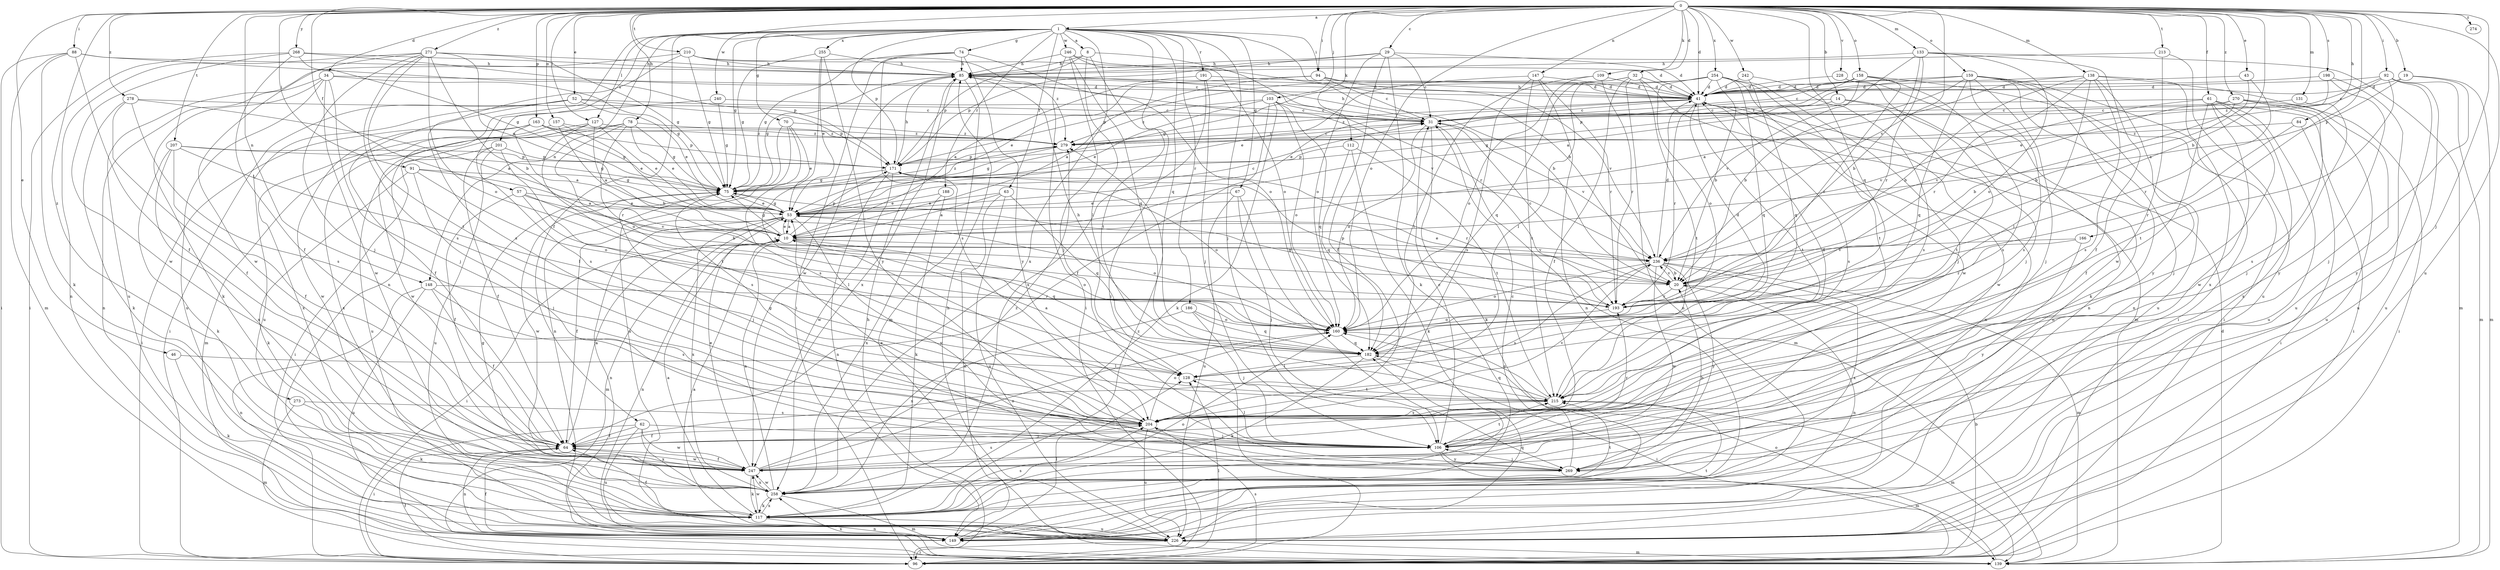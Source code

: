 strict digraph  {
0;
1;
8;
10;
14;
19;
20;
29;
31;
32;
34;
41;
43;
46;
52;
53;
57;
61;
62;
63;
64;
67;
70;
74;
75;
78;
84;
85;
88;
91;
92;
94;
96;
103;
106;
109;
112;
117;
127;
128;
131;
133;
138;
139;
147;
148;
149;
157;
158;
159;
160;
163;
166;
171;
182;
186;
188;
191;
193;
198;
201;
204;
207;
210;
213;
215;
226;
228;
236;
240;
242;
246;
247;
254;
255;
258;
268;
269;
270;
271;
273;
274;
278;
279;
0 -> 1  [label=a];
0 -> 14  [label=b];
0 -> 19  [label=b];
0 -> 20  [label=b];
0 -> 29  [label=c];
0 -> 32  [label=d];
0 -> 34  [label=d];
0 -> 41  [label=d];
0 -> 43  [label=e];
0 -> 46  [label=e];
0 -> 52  [label=e];
0 -> 57  [label=f];
0 -> 61  [label=f];
0 -> 78  [label=h];
0 -> 84  [label=h];
0 -> 88  [label=i];
0 -> 91  [label=i];
0 -> 92  [label=i];
0 -> 94  [label=i];
0 -> 103  [label=j];
0 -> 106  [label=j];
0 -> 109  [label=k];
0 -> 112  [label=k];
0 -> 127  [label=l];
0 -> 131  [label=m];
0 -> 133  [label=m];
0 -> 138  [label=m];
0 -> 147  [label=n];
0 -> 148  [label=n];
0 -> 157  [label=o];
0 -> 158  [label=o];
0 -> 159  [label=o];
0 -> 160  [label=o];
0 -> 163  [label=p];
0 -> 166  [label=p];
0 -> 182  [label=q];
0 -> 198  [label=s];
0 -> 207  [label=t];
0 -> 210  [label=t];
0 -> 213  [label=t];
0 -> 226  [label=u];
0 -> 228  [label=v];
0 -> 236  [label=v];
0 -> 240  [label=w];
0 -> 242  [label=w];
0 -> 254  [label=x];
0 -> 268  [label=y];
0 -> 270  [label=z];
0 -> 271  [label=z];
0 -> 273  [label=z];
0 -> 274  [label=z];
0 -> 278  [label=z];
1 -> 8  [label=a];
1 -> 20  [label=b];
1 -> 62  [label=f];
1 -> 63  [label=f];
1 -> 67  [label=g];
1 -> 70  [label=g];
1 -> 74  [label=g];
1 -> 75  [label=g];
1 -> 94  [label=i];
1 -> 96  [label=i];
1 -> 106  [label=j];
1 -> 127  [label=l];
1 -> 148  [label=n];
1 -> 149  [label=n];
1 -> 171  [label=p];
1 -> 182  [label=q];
1 -> 186  [label=r];
1 -> 188  [label=r];
1 -> 191  [label=r];
1 -> 201  [label=s];
1 -> 246  [label=w];
1 -> 255  [label=x];
1 -> 258  [label=x];
8 -> 85  [label=h];
8 -> 128  [label=l];
8 -> 171  [label=p];
8 -> 193  [label=r];
8 -> 215  [label=t];
10 -> 53  [label=e];
10 -> 75  [label=g];
10 -> 96  [label=i];
10 -> 149  [label=n];
10 -> 160  [label=o];
10 -> 171  [label=p];
10 -> 182  [label=q];
10 -> 236  [label=v];
14 -> 31  [label=c];
14 -> 75  [label=g];
14 -> 149  [label=n];
14 -> 215  [label=t];
19 -> 10  [label=a];
19 -> 41  [label=d];
19 -> 106  [label=j];
19 -> 139  [label=m];
20 -> 31  [label=c];
20 -> 149  [label=n];
20 -> 193  [label=r];
20 -> 236  [label=v];
29 -> 31  [label=c];
29 -> 41  [label=d];
29 -> 64  [label=f];
29 -> 85  [label=h];
29 -> 117  [label=k];
29 -> 160  [label=o];
29 -> 171  [label=p];
31 -> 85  [label=h];
31 -> 117  [label=k];
31 -> 139  [label=m];
31 -> 160  [label=o];
31 -> 236  [label=v];
31 -> 279  [label=z];
32 -> 41  [label=d];
32 -> 64  [label=f];
32 -> 128  [label=l];
32 -> 139  [label=m];
32 -> 149  [label=n];
32 -> 182  [label=q];
32 -> 215  [label=t];
34 -> 41  [label=d];
34 -> 75  [label=g];
34 -> 106  [label=j];
34 -> 117  [label=k];
34 -> 149  [label=n];
34 -> 226  [label=u];
34 -> 247  [label=w];
41 -> 31  [label=c];
41 -> 53  [label=e];
41 -> 85  [label=h];
41 -> 149  [label=n];
41 -> 193  [label=r];
41 -> 204  [label=s];
41 -> 215  [label=t];
41 -> 247  [label=w];
41 -> 279  [label=z];
43 -> 20  [label=b];
43 -> 41  [label=d];
43 -> 193  [label=r];
46 -> 117  [label=k];
46 -> 128  [label=l];
52 -> 31  [label=c];
52 -> 53  [label=e];
52 -> 64  [label=f];
52 -> 96  [label=i];
52 -> 171  [label=p];
52 -> 226  [label=u];
53 -> 10  [label=a];
53 -> 31  [label=c];
53 -> 64  [label=f];
53 -> 75  [label=g];
53 -> 139  [label=m];
53 -> 149  [label=n];
53 -> 160  [label=o];
53 -> 258  [label=x];
53 -> 269  [label=y];
57 -> 20  [label=b];
57 -> 53  [label=e];
57 -> 64  [label=f];
57 -> 128  [label=l];
57 -> 236  [label=v];
61 -> 31  [label=c];
61 -> 64  [label=f];
61 -> 96  [label=i];
61 -> 106  [label=j];
61 -> 226  [label=u];
61 -> 236  [label=v];
61 -> 247  [label=w];
61 -> 258  [label=x];
62 -> 64  [label=f];
62 -> 96  [label=i];
62 -> 106  [label=j];
62 -> 226  [label=u];
62 -> 247  [label=w];
62 -> 258  [label=x];
63 -> 10  [label=a];
63 -> 53  [label=e];
63 -> 149  [label=n];
63 -> 182  [label=q];
63 -> 226  [label=u];
64 -> 10  [label=a];
64 -> 149  [label=n];
64 -> 247  [label=w];
67 -> 53  [label=e];
67 -> 106  [label=j];
67 -> 226  [label=u];
67 -> 269  [label=y];
70 -> 53  [label=e];
70 -> 149  [label=n];
70 -> 204  [label=s];
70 -> 226  [label=u];
70 -> 279  [label=z];
74 -> 75  [label=g];
74 -> 85  [label=h];
74 -> 96  [label=i];
74 -> 160  [label=o];
74 -> 204  [label=s];
74 -> 269  [label=y];
75 -> 53  [label=e];
75 -> 106  [label=j];
75 -> 247  [label=w];
75 -> 279  [label=z];
78 -> 53  [label=e];
78 -> 75  [label=g];
78 -> 160  [label=o];
78 -> 193  [label=r];
78 -> 226  [label=u];
78 -> 258  [label=x];
78 -> 279  [label=z];
84 -> 96  [label=i];
84 -> 193  [label=r];
84 -> 279  [label=z];
85 -> 41  [label=d];
85 -> 75  [label=g];
85 -> 139  [label=m];
85 -> 236  [label=v];
85 -> 247  [label=w];
85 -> 258  [label=x];
88 -> 64  [label=f];
88 -> 85  [label=h];
88 -> 96  [label=i];
88 -> 117  [label=k];
88 -> 139  [label=m];
88 -> 171  [label=p];
91 -> 10  [label=a];
91 -> 75  [label=g];
91 -> 106  [label=j];
91 -> 117  [label=k];
91 -> 160  [label=o];
92 -> 31  [label=c];
92 -> 41  [label=d];
92 -> 53  [label=e];
92 -> 139  [label=m];
92 -> 215  [label=t];
92 -> 226  [label=u];
92 -> 269  [label=y];
94 -> 10  [label=a];
94 -> 31  [label=c];
94 -> 41  [label=d];
94 -> 53  [label=e];
94 -> 236  [label=v];
96 -> 20  [label=b];
96 -> 64  [label=f];
96 -> 85  [label=h];
96 -> 128  [label=l];
96 -> 204  [label=s];
103 -> 31  [label=c];
103 -> 53  [label=e];
103 -> 64  [label=f];
103 -> 117  [label=k];
103 -> 160  [label=o];
103 -> 182  [label=q];
103 -> 279  [label=z];
106 -> 31  [label=c];
106 -> 128  [label=l];
106 -> 139  [label=m];
106 -> 193  [label=r];
106 -> 215  [label=t];
106 -> 269  [label=y];
109 -> 41  [label=d];
109 -> 128  [label=l];
109 -> 160  [label=o];
109 -> 193  [label=r];
112 -> 117  [label=k];
112 -> 171  [label=p];
112 -> 182  [label=q];
112 -> 215  [label=t];
117 -> 10  [label=a];
117 -> 64  [label=f];
117 -> 149  [label=n];
117 -> 160  [label=o];
117 -> 204  [label=s];
117 -> 226  [label=u];
117 -> 247  [label=w];
117 -> 258  [label=x];
117 -> 279  [label=z];
127 -> 10  [label=a];
127 -> 53  [label=e];
127 -> 139  [label=m];
127 -> 215  [label=t];
127 -> 247  [label=w];
127 -> 279  [label=z];
128 -> 10  [label=a];
128 -> 215  [label=t];
131 -> 31  [label=c];
131 -> 106  [label=j];
133 -> 10  [label=a];
133 -> 20  [label=b];
133 -> 64  [label=f];
133 -> 85  [label=h];
133 -> 139  [label=m];
133 -> 160  [label=o];
133 -> 193  [label=r];
138 -> 10  [label=a];
138 -> 20  [label=b];
138 -> 41  [label=d];
138 -> 128  [label=l];
138 -> 193  [label=r];
138 -> 204  [label=s];
138 -> 226  [label=u];
138 -> 258  [label=x];
138 -> 269  [label=y];
139 -> 41  [label=d];
139 -> 160  [label=o];
139 -> 258  [label=x];
147 -> 41  [label=d];
147 -> 53  [label=e];
147 -> 149  [label=n];
147 -> 193  [label=r];
147 -> 204  [label=s];
147 -> 215  [label=t];
148 -> 64  [label=f];
148 -> 149  [label=n];
148 -> 193  [label=r];
148 -> 204  [label=s];
148 -> 226  [label=u];
149 -> 64  [label=f];
149 -> 128  [label=l];
149 -> 215  [label=t];
157 -> 20  [label=b];
157 -> 53  [label=e];
157 -> 258  [label=x];
157 -> 279  [label=z];
158 -> 31  [label=c];
158 -> 41  [label=d];
158 -> 96  [label=i];
158 -> 193  [label=r];
158 -> 204  [label=s];
158 -> 236  [label=v];
158 -> 279  [label=z];
159 -> 20  [label=b];
159 -> 41  [label=d];
159 -> 96  [label=i];
159 -> 106  [label=j];
159 -> 117  [label=k];
159 -> 149  [label=n];
159 -> 171  [label=p];
159 -> 182  [label=q];
159 -> 204  [label=s];
159 -> 226  [label=u];
160 -> 41  [label=d];
160 -> 182  [label=q];
163 -> 10  [label=a];
163 -> 75  [label=g];
163 -> 96  [label=i];
163 -> 171  [label=p];
163 -> 247  [label=w];
163 -> 279  [label=z];
166 -> 193  [label=r];
166 -> 236  [label=v];
166 -> 269  [label=y];
171 -> 75  [label=g];
171 -> 85  [label=h];
171 -> 149  [label=n];
171 -> 160  [label=o];
171 -> 193  [label=r];
171 -> 247  [label=w];
182 -> 85  [label=h];
182 -> 96  [label=i];
182 -> 117  [label=k];
182 -> 128  [label=l];
186 -> 106  [label=j];
186 -> 160  [label=o];
186 -> 182  [label=q];
186 -> 258  [label=x];
188 -> 53  [label=e];
188 -> 117  [label=k];
188 -> 258  [label=x];
191 -> 10  [label=a];
191 -> 41  [label=d];
191 -> 106  [label=j];
191 -> 258  [label=x];
193 -> 75  [label=g];
193 -> 160  [label=o];
193 -> 171  [label=p];
198 -> 41  [label=d];
198 -> 226  [label=u];
198 -> 269  [label=y];
198 -> 279  [label=z];
201 -> 64  [label=f];
201 -> 96  [label=i];
201 -> 171  [label=p];
201 -> 204  [label=s];
201 -> 226  [label=u];
204 -> 64  [label=f];
204 -> 75  [label=g];
204 -> 106  [label=j];
204 -> 160  [label=o];
204 -> 226  [label=u];
204 -> 236  [label=v];
207 -> 64  [label=f];
207 -> 75  [label=g];
207 -> 117  [label=k];
207 -> 128  [label=l];
207 -> 171  [label=p];
207 -> 258  [label=x];
210 -> 41  [label=d];
210 -> 75  [label=g];
210 -> 85  [label=h];
210 -> 204  [label=s];
210 -> 226  [label=u];
210 -> 279  [label=z];
213 -> 85  [label=h];
213 -> 226  [label=u];
213 -> 247  [label=w];
215 -> 41  [label=d];
215 -> 139  [label=m];
215 -> 160  [label=o];
215 -> 182  [label=q];
215 -> 204  [label=s];
226 -> 10  [label=a];
226 -> 85  [label=h];
226 -> 96  [label=i];
226 -> 139  [label=m];
226 -> 182  [label=q];
228 -> 41  [label=d];
228 -> 106  [label=j];
228 -> 149  [label=n];
236 -> 20  [label=b];
236 -> 41  [label=d];
236 -> 53  [label=e];
236 -> 139  [label=m];
236 -> 160  [label=o];
236 -> 204  [label=s];
236 -> 247  [label=w];
236 -> 258  [label=x];
236 -> 269  [label=y];
240 -> 31  [label=c];
240 -> 75  [label=g];
240 -> 204  [label=s];
242 -> 41  [label=d];
242 -> 182  [label=q];
242 -> 204  [label=s];
246 -> 20  [label=b];
246 -> 85  [label=h];
246 -> 96  [label=i];
246 -> 106  [label=j];
246 -> 160  [label=o];
246 -> 182  [label=q];
247 -> 53  [label=e];
247 -> 64  [label=f];
247 -> 117  [label=k];
247 -> 160  [label=o];
247 -> 204  [label=s];
247 -> 258  [label=x];
247 -> 279  [label=z];
254 -> 20  [label=b];
254 -> 41  [label=d];
254 -> 75  [label=g];
254 -> 106  [label=j];
254 -> 160  [label=o];
254 -> 171  [label=p];
254 -> 182  [label=q];
254 -> 215  [label=t];
254 -> 247  [label=w];
255 -> 53  [label=e];
255 -> 75  [label=g];
255 -> 85  [label=h];
255 -> 204  [label=s];
255 -> 269  [label=y];
258 -> 10  [label=a];
258 -> 75  [label=g];
258 -> 117  [label=k];
258 -> 139  [label=m];
258 -> 215  [label=t];
258 -> 247  [label=w];
268 -> 31  [label=c];
268 -> 64  [label=f];
268 -> 75  [label=g];
268 -> 85  [label=h];
268 -> 96  [label=i];
268 -> 247  [label=w];
269 -> 20  [label=b];
269 -> 31  [label=c];
269 -> 53  [label=e];
269 -> 106  [label=j];
270 -> 20  [label=b];
270 -> 31  [label=c];
270 -> 96  [label=i];
270 -> 204  [label=s];
270 -> 226  [label=u];
270 -> 236  [label=v];
271 -> 20  [label=b];
271 -> 53  [label=e];
271 -> 75  [label=g];
271 -> 85  [label=h];
271 -> 106  [label=j];
271 -> 149  [label=n];
271 -> 160  [label=o];
271 -> 204  [label=s];
271 -> 215  [label=t];
271 -> 247  [label=w];
273 -> 117  [label=k];
273 -> 139  [label=m];
273 -> 204  [label=s];
278 -> 10  [label=a];
278 -> 31  [label=c];
278 -> 64  [label=f];
278 -> 117  [label=k];
278 -> 204  [label=s];
279 -> 31  [label=c];
279 -> 75  [label=g];
279 -> 171  [label=p];
}
